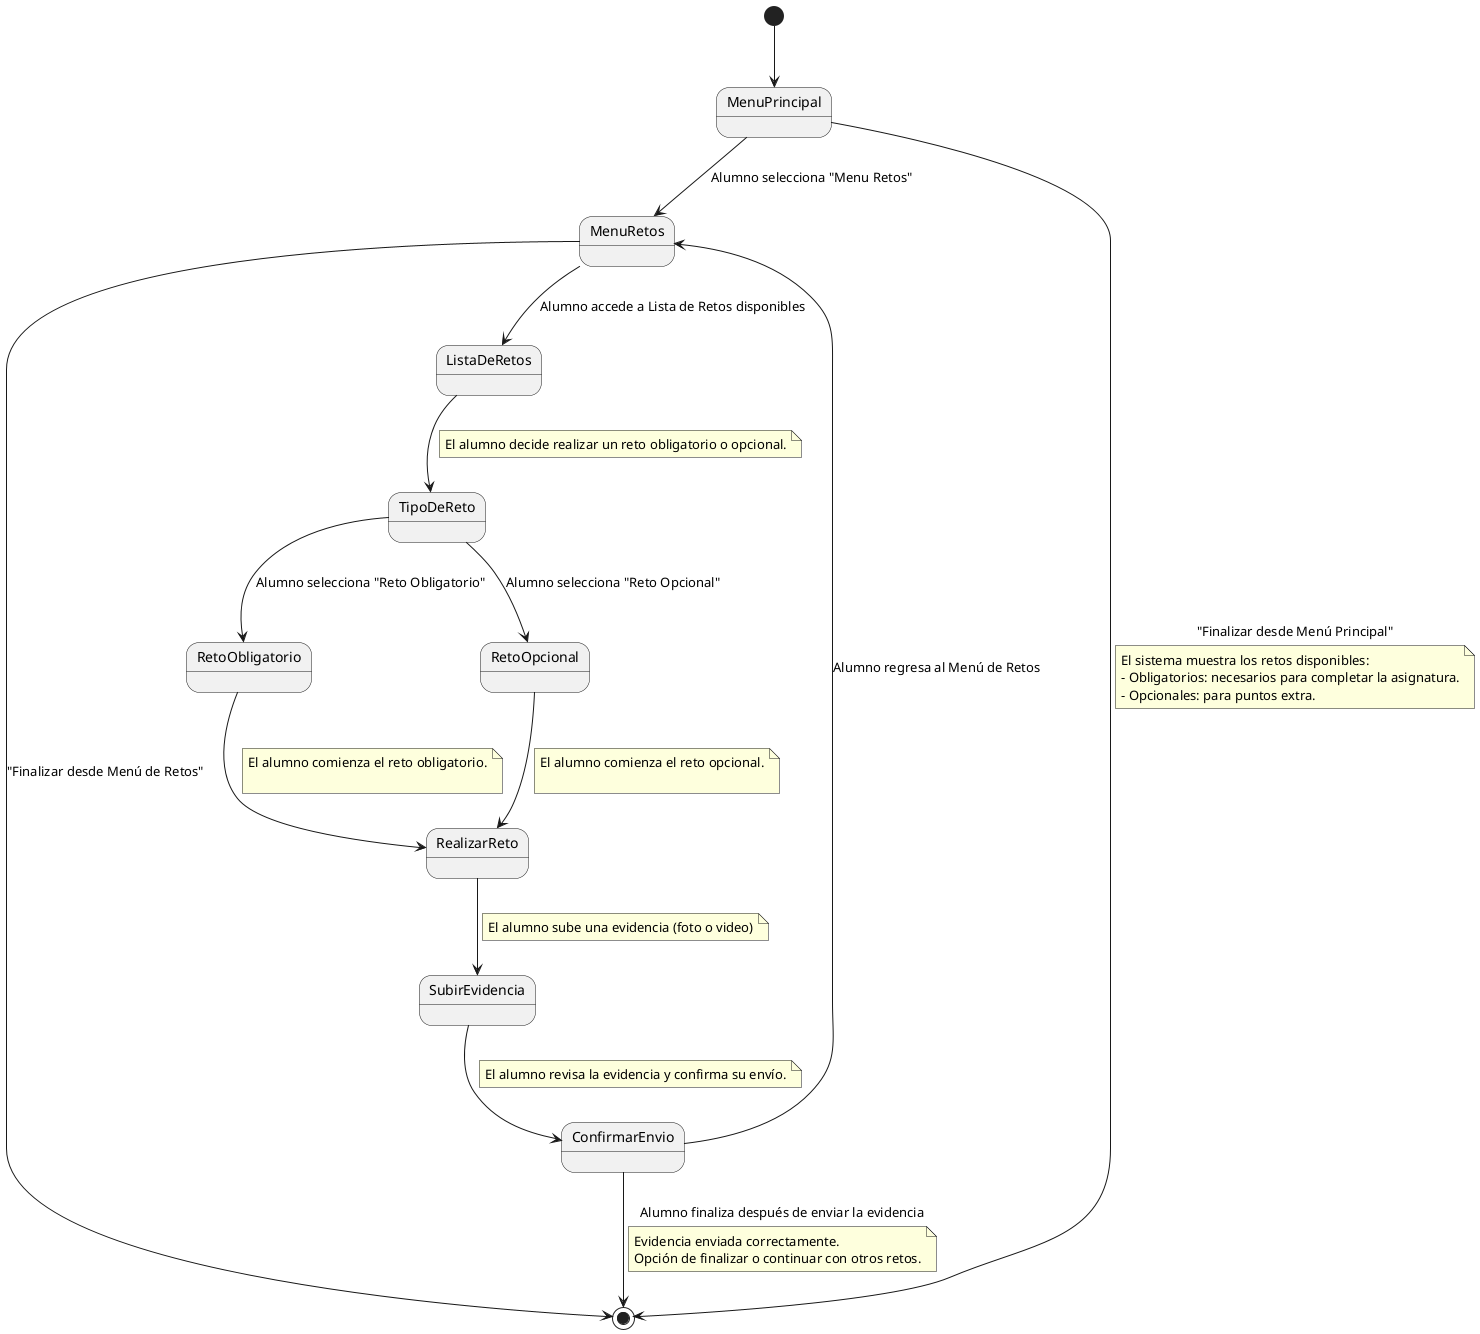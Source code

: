 @startuml

[*] --> MenuPrincipal 

MenuPrincipal --> MenuRetos : Alumno selecciona "Menu Retos"
MenuPrincipal --> [*] : "Finalizar desde Menú Principal"
note on link
    El sistema muestra los retos disponibles:
    - Obligatorios: necesarios para completar la asignatura.
    - Opcionales: para puntos extra.
end note
MenuRetos --> ListaDeRetos : Alumno accede a Lista de Retos disponibles
MenuRetos --> [*] : "Finalizar desde Menú de Retos"


ListaDeRetos --> TipoDeReto
note on link
    El alumno decide realizar un reto obligatorio o opcional.
end note

state TipoDeReto <<choice>>
TipoDeReto --> RetoObligatorio : Alumno selecciona "Reto Obligatorio"
TipoDeReto --> RetoOpcional : Alumno selecciona "Reto Opcional"

RetoObligatorio --> RealizarReto
note on link
    El alumno comienza el reto obligatorio.
    
end note

RetoOpcional --> RealizarReto
note on link
    El alumno comienza el reto opcional.
    
end note

RealizarReto --> SubirEvidencia
note on link
    El alumno sube una evidencia (foto o video)
end note

SubirEvidencia --> ConfirmarEnvio
note on link
    El alumno revisa la evidencia y confirma su envío.
end note

ConfirmarEnvio --> MenuRetos : Alumno regresa al Menú de Retos
ConfirmarEnvio --> [*] : Alumno finaliza después de enviar la evidencia
note on link
    Evidencia enviada correctamente. 
    Opción de finalizar o continuar con otros retos.
end note



@enduml
